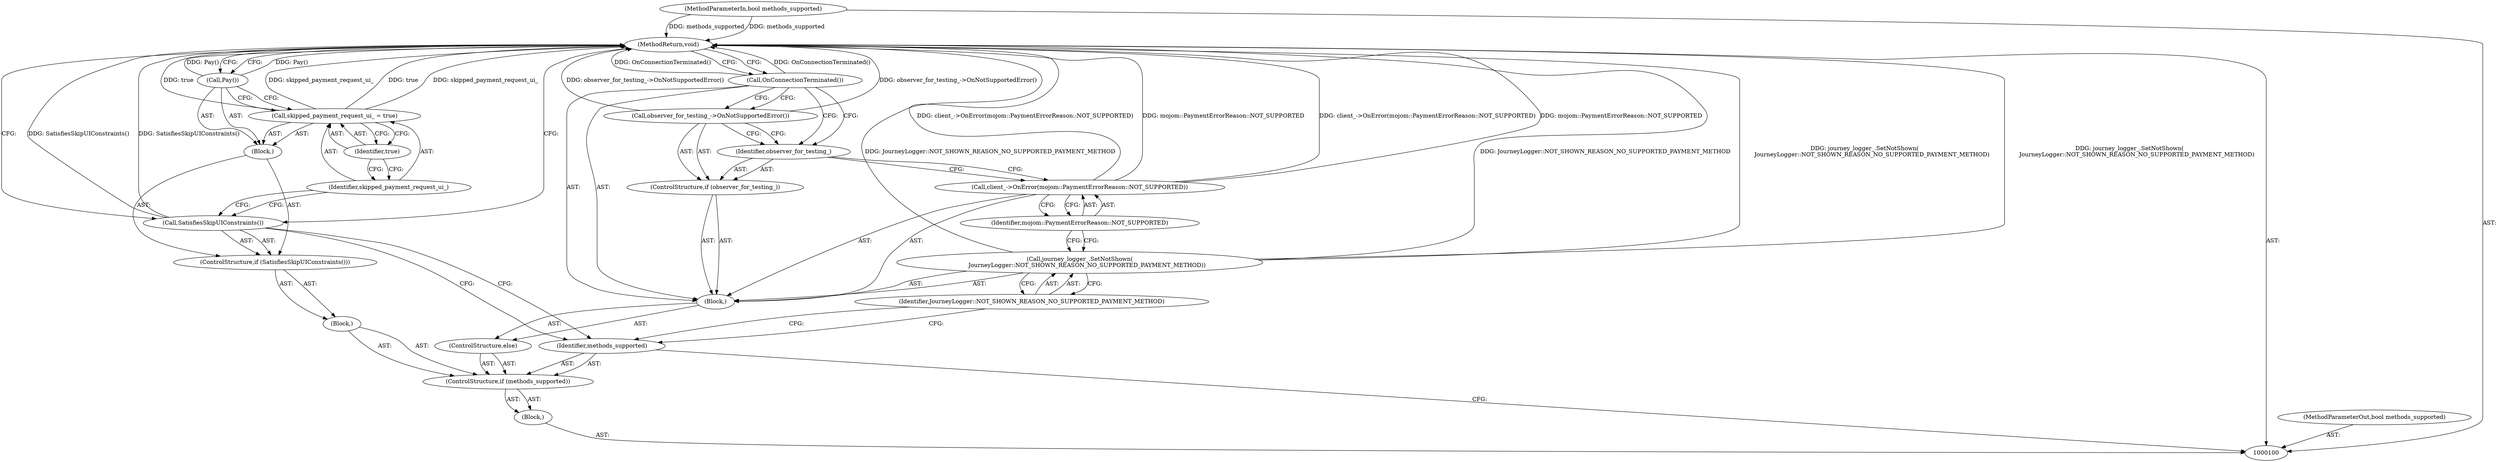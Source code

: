 digraph "1_Chrome_2706470a422dec8f4ae2538e80f0e7e3c4f4f7f6_0" {
"1000123" [label="(MethodReturn,void)"];
"1000116" [label="(Identifier,JourneyLogger::NOT_SHOWN_REASON_NO_SUPPORTED_PAYMENT_METHOD)"];
"1000118" [label="(Identifier,mojom::PaymentErrorReason::NOT_SUPPORTED)"];
"1000117" [label="(Call,client_->OnError(mojom::PaymentErrorReason::NOT_SUPPORTED))"];
"1000119" [label="(ControlStructure,if (observer_for_testing_))"];
"1000120" [label="(Identifier,observer_for_testing_)"];
"1000121" [label="(Call,observer_for_testing_->OnNotSupportedError())"];
"1000122" [label="(Call,OnConnectionTerminated())"];
"1000102" [label="(Block,)"];
"1000101" [label="(MethodParameterIn,bool methods_supported)"];
"1000153" [label="(MethodParameterOut,bool methods_supported)"];
"1000103" [label="(ControlStructure,if (methods_supported))"];
"1000105" [label="(Block,)"];
"1000104" [label="(Identifier,methods_supported)"];
"1000108" [label="(Block,)"];
"1000106" [label="(ControlStructure,if (SatisfiesSkipUIConstraints()))"];
"1000107" [label="(Call,SatisfiesSkipUIConstraints())"];
"1000111" [label="(Identifier,true)"];
"1000109" [label="(Call,skipped_payment_request_ui_ = true)"];
"1000110" [label="(Identifier,skipped_payment_request_ui_)"];
"1000112" [label="(Call,Pay())"];
"1000113" [label="(ControlStructure,else)"];
"1000114" [label="(Block,)"];
"1000115" [label="(Call,journey_logger_.SetNotShown(\n        JourneyLogger::NOT_SHOWN_REASON_NO_SUPPORTED_PAYMENT_METHOD))"];
"1000123" -> "1000100"  [label="AST: "];
"1000123" -> "1000112"  [label="CFG: "];
"1000123" -> "1000107"  [label="CFG: "];
"1000123" -> "1000122"  [label="CFG: "];
"1000117" -> "1000123"  [label="DDG: client_->OnError(mojom::PaymentErrorReason::NOT_SUPPORTED)"];
"1000117" -> "1000123"  [label="DDG: mojom::PaymentErrorReason::NOT_SUPPORTED"];
"1000107" -> "1000123"  [label="DDG: SatisfiesSkipUIConstraints()"];
"1000112" -> "1000123"  [label="DDG: Pay()"];
"1000122" -> "1000123"  [label="DDG: OnConnectionTerminated()"];
"1000115" -> "1000123"  [label="DDG: journey_logger_.SetNotShown(\n        JourneyLogger::NOT_SHOWN_REASON_NO_SUPPORTED_PAYMENT_METHOD)"];
"1000115" -> "1000123"  [label="DDG: JourneyLogger::NOT_SHOWN_REASON_NO_SUPPORTED_PAYMENT_METHOD"];
"1000121" -> "1000123"  [label="DDG: observer_for_testing_->OnNotSupportedError()"];
"1000101" -> "1000123"  [label="DDG: methods_supported"];
"1000109" -> "1000123"  [label="DDG: skipped_payment_request_ui_"];
"1000109" -> "1000123"  [label="DDG: true"];
"1000116" -> "1000115"  [label="AST: "];
"1000116" -> "1000104"  [label="CFG: "];
"1000115" -> "1000116"  [label="CFG: "];
"1000118" -> "1000117"  [label="AST: "];
"1000118" -> "1000115"  [label="CFG: "];
"1000117" -> "1000118"  [label="CFG: "];
"1000117" -> "1000114"  [label="AST: "];
"1000117" -> "1000118"  [label="CFG: "];
"1000118" -> "1000117"  [label="AST: "];
"1000120" -> "1000117"  [label="CFG: "];
"1000117" -> "1000123"  [label="DDG: client_->OnError(mojom::PaymentErrorReason::NOT_SUPPORTED)"];
"1000117" -> "1000123"  [label="DDG: mojom::PaymentErrorReason::NOT_SUPPORTED"];
"1000119" -> "1000114"  [label="AST: "];
"1000120" -> "1000119"  [label="AST: "];
"1000121" -> "1000119"  [label="AST: "];
"1000120" -> "1000119"  [label="AST: "];
"1000120" -> "1000117"  [label="CFG: "];
"1000121" -> "1000120"  [label="CFG: "];
"1000122" -> "1000120"  [label="CFG: "];
"1000121" -> "1000119"  [label="AST: "];
"1000121" -> "1000120"  [label="CFG: "];
"1000122" -> "1000121"  [label="CFG: "];
"1000121" -> "1000123"  [label="DDG: observer_for_testing_->OnNotSupportedError()"];
"1000122" -> "1000114"  [label="AST: "];
"1000122" -> "1000121"  [label="CFG: "];
"1000122" -> "1000120"  [label="CFG: "];
"1000123" -> "1000122"  [label="CFG: "];
"1000122" -> "1000123"  [label="DDG: OnConnectionTerminated()"];
"1000102" -> "1000100"  [label="AST: "];
"1000103" -> "1000102"  [label="AST: "];
"1000101" -> "1000100"  [label="AST: "];
"1000101" -> "1000123"  [label="DDG: methods_supported"];
"1000153" -> "1000100"  [label="AST: "];
"1000103" -> "1000102"  [label="AST: "];
"1000104" -> "1000103"  [label="AST: "];
"1000105" -> "1000103"  [label="AST: "];
"1000113" -> "1000103"  [label="AST: "];
"1000105" -> "1000103"  [label="AST: "];
"1000106" -> "1000105"  [label="AST: "];
"1000104" -> "1000103"  [label="AST: "];
"1000104" -> "1000100"  [label="CFG: "];
"1000107" -> "1000104"  [label="CFG: "];
"1000116" -> "1000104"  [label="CFG: "];
"1000108" -> "1000106"  [label="AST: "];
"1000109" -> "1000108"  [label="AST: "];
"1000112" -> "1000108"  [label="AST: "];
"1000106" -> "1000105"  [label="AST: "];
"1000107" -> "1000106"  [label="AST: "];
"1000108" -> "1000106"  [label="AST: "];
"1000107" -> "1000106"  [label="AST: "];
"1000107" -> "1000104"  [label="CFG: "];
"1000110" -> "1000107"  [label="CFG: "];
"1000123" -> "1000107"  [label="CFG: "];
"1000107" -> "1000123"  [label="DDG: SatisfiesSkipUIConstraints()"];
"1000111" -> "1000109"  [label="AST: "];
"1000111" -> "1000110"  [label="CFG: "];
"1000109" -> "1000111"  [label="CFG: "];
"1000109" -> "1000108"  [label="AST: "];
"1000109" -> "1000111"  [label="CFG: "];
"1000110" -> "1000109"  [label="AST: "];
"1000111" -> "1000109"  [label="AST: "];
"1000112" -> "1000109"  [label="CFG: "];
"1000109" -> "1000123"  [label="DDG: skipped_payment_request_ui_"];
"1000109" -> "1000123"  [label="DDG: true"];
"1000110" -> "1000109"  [label="AST: "];
"1000110" -> "1000107"  [label="CFG: "];
"1000111" -> "1000110"  [label="CFG: "];
"1000112" -> "1000108"  [label="AST: "];
"1000112" -> "1000109"  [label="CFG: "];
"1000123" -> "1000112"  [label="CFG: "];
"1000112" -> "1000123"  [label="DDG: Pay()"];
"1000113" -> "1000103"  [label="AST: "];
"1000114" -> "1000113"  [label="AST: "];
"1000114" -> "1000113"  [label="AST: "];
"1000115" -> "1000114"  [label="AST: "];
"1000117" -> "1000114"  [label="AST: "];
"1000119" -> "1000114"  [label="AST: "];
"1000122" -> "1000114"  [label="AST: "];
"1000115" -> "1000114"  [label="AST: "];
"1000115" -> "1000116"  [label="CFG: "];
"1000116" -> "1000115"  [label="AST: "];
"1000118" -> "1000115"  [label="CFG: "];
"1000115" -> "1000123"  [label="DDG: journey_logger_.SetNotShown(\n        JourneyLogger::NOT_SHOWN_REASON_NO_SUPPORTED_PAYMENT_METHOD)"];
"1000115" -> "1000123"  [label="DDG: JourneyLogger::NOT_SHOWN_REASON_NO_SUPPORTED_PAYMENT_METHOD"];
}
